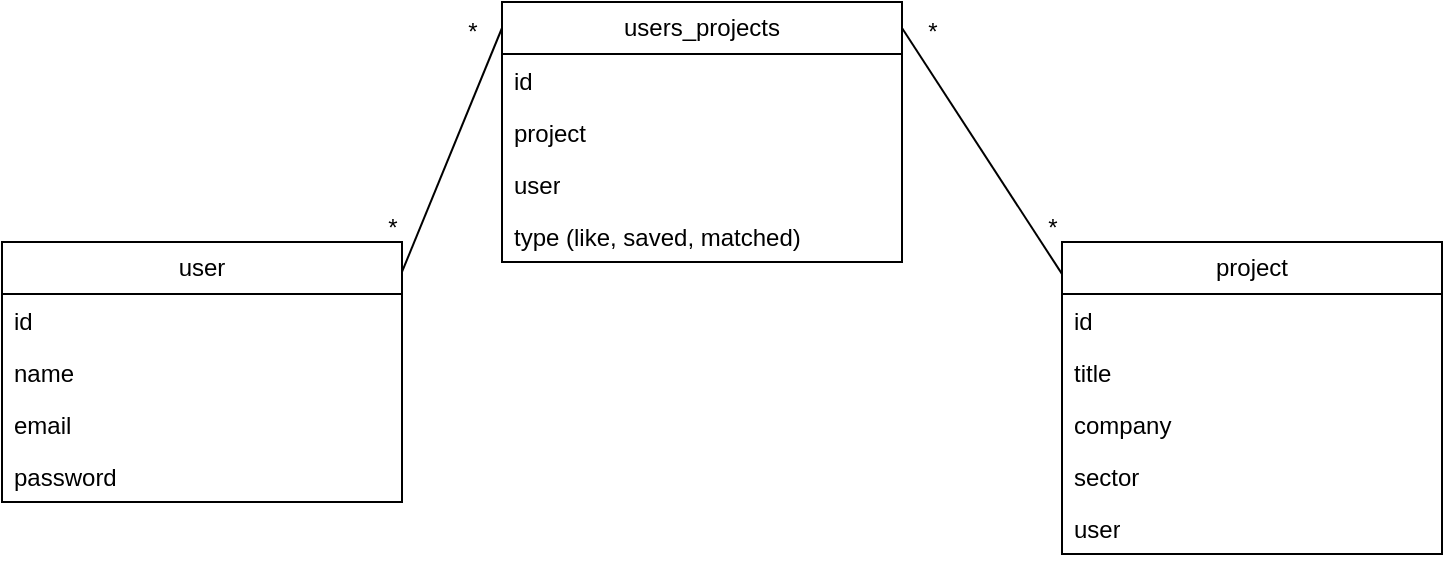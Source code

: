 <mxfile version="24.0.1" type="device">
  <diagram id="C5RBs43oDa-KdzZeNtuy" name="Page-1">
    <mxGraphModel dx="1434" dy="780" grid="1" gridSize="10" guides="1" tooltips="1" connect="1" arrows="1" fold="1" page="1" pageScale="1" pageWidth="827" pageHeight="1169" math="0" shadow="0">
      <root>
        <mxCell id="WIyWlLk6GJQsqaUBKTNV-0" />
        <mxCell id="WIyWlLk6GJQsqaUBKTNV-1" parent="WIyWlLk6GJQsqaUBKTNV-0" />
        <mxCell id="ina0yqYINT9F7OD9WhRq-4" value="user" style="swimlane;fontStyle=0;childLayout=stackLayout;horizontal=1;startSize=26;fillColor=none;horizontalStack=0;resizeParent=1;resizeParentMax=0;resizeLast=0;collapsible=1;marginBottom=0;whiteSpace=wrap;html=1;" parent="WIyWlLk6GJQsqaUBKTNV-1" vertex="1">
          <mxGeometry x="40" y="200" width="200" height="130" as="geometry" />
        </mxCell>
        <mxCell id="ina0yqYINT9F7OD9WhRq-5" value="id" style="text;strokeColor=none;fillColor=none;align=left;verticalAlign=top;spacingLeft=4;spacingRight=4;overflow=hidden;rotatable=0;points=[[0,0.5],[1,0.5]];portConstraint=eastwest;whiteSpace=wrap;html=1;" parent="ina0yqYINT9F7OD9WhRq-4" vertex="1">
          <mxGeometry y="26" width="200" height="26" as="geometry" />
        </mxCell>
        <mxCell id="ina0yqYINT9F7OD9WhRq-6" value="name" style="text;strokeColor=none;fillColor=none;align=left;verticalAlign=top;spacingLeft=4;spacingRight=4;overflow=hidden;rotatable=0;points=[[0,0.5],[1,0.5]];portConstraint=eastwest;whiteSpace=wrap;html=1;" parent="ina0yqYINT9F7OD9WhRq-4" vertex="1">
          <mxGeometry y="52" width="200" height="26" as="geometry" />
        </mxCell>
        <mxCell id="ina0yqYINT9F7OD9WhRq-20" value="email" style="text;strokeColor=none;fillColor=none;align=left;verticalAlign=top;spacingLeft=4;spacingRight=4;overflow=hidden;rotatable=0;points=[[0,0.5],[1,0.5]];portConstraint=eastwest;whiteSpace=wrap;html=1;" parent="ina0yqYINT9F7OD9WhRq-4" vertex="1">
          <mxGeometry y="78" width="200" height="26" as="geometry" />
        </mxCell>
        <mxCell id="ina0yqYINT9F7OD9WhRq-7" value="password" style="text;strokeColor=none;fillColor=none;align=left;verticalAlign=top;spacingLeft=4;spacingRight=4;overflow=hidden;rotatable=0;points=[[0,0.5],[1,0.5]];portConstraint=eastwest;whiteSpace=wrap;html=1;" parent="ina0yqYINT9F7OD9WhRq-4" vertex="1">
          <mxGeometry y="104" width="200" height="26" as="geometry" />
        </mxCell>
        <mxCell id="ina0yqYINT9F7OD9WhRq-12" value="project" style="swimlane;fontStyle=0;childLayout=stackLayout;horizontal=1;startSize=26;fillColor=none;horizontalStack=0;resizeParent=1;resizeParentMax=0;resizeLast=0;collapsible=1;marginBottom=0;whiteSpace=wrap;html=1;" parent="WIyWlLk6GJQsqaUBKTNV-1" vertex="1">
          <mxGeometry x="570" y="200" width="190" height="156" as="geometry" />
        </mxCell>
        <mxCell id="ina0yqYINT9F7OD9WhRq-13" value="id" style="text;strokeColor=none;fillColor=none;align=left;verticalAlign=top;spacingLeft=4;spacingRight=4;overflow=hidden;rotatable=0;points=[[0,0.5],[1,0.5]];portConstraint=eastwest;whiteSpace=wrap;html=1;" parent="ina0yqYINT9F7OD9WhRq-12" vertex="1">
          <mxGeometry y="26" width="190" height="26" as="geometry" />
        </mxCell>
        <mxCell id="ina0yqYINT9F7OD9WhRq-14" value="title" style="text;strokeColor=none;fillColor=none;align=left;verticalAlign=top;spacingLeft=4;spacingRight=4;overflow=hidden;rotatable=0;points=[[0,0.5],[1,0.5]];portConstraint=eastwest;whiteSpace=wrap;html=1;" parent="ina0yqYINT9F7OD9WhRq-12" vertex="1">
          <mxGeometry y="52" width="190" height="26" as="geometry" />
        </mxCell>
        <mxCell id="ina0yqYINT9F7OD9WhRq-15" value="company" style="text;strokeColor=none;fillColor=none;align=left;verticalAlign=top;spacingLeft=4;spacingRight=4;overflow=hidden;rotatable=0;points=[[0,0.5],[1,0.5]];portConstraint=eastwest;whiteSpace=wrap;html=1;" parent="ina0yqYINT9F7OD9WhRq-12" vertex="1">
          <mxGeometry y="78" width="190" height="26" as="geometry" />
        </mxCell>
        <mxCell id="ina0yqYINT9F7OD9WhRq-21" value="sector" style="text;strokeColor=none;fillColor=none;align=left;verticalAlign=top;spacingLeft=4;spacingRight=4;overflow=hidden;rotatable=0;points=[[0,0.5],[1,0.5]];portConstraint=eastwest;whiteSpace=wrap;html=1;" parent="ina0yqYINT9F7OD9WhRq-12" vertex="1">
          <mxGeometry y="104" width="190" height="26" as="geometry" />
        </mxCell>
        <mxCell id="B2oaxA86egRyUPU4wdBK-0" value="user" style="text;strokeColor=none;fillColor=none;align=left;verticalAlign=top;spacingLeft=4;spacingRight=4;overflow=hidden;rotatable=0;points=[[0,0.5],[1,0.5]];portConstraint=eastwest;whiteSpace=wrap;html=1;" vertex="1" parent="ina0yqYINT9F7OD9WhRq-12">
          <mxGeometry y="130" width="190" height="26" as="geometry" />
        </mxCell>
        <mxCell id="ina0yqYINT9F7OD9WhRq-23" value="users_projects" style="swimlane;fontStyle=0;childLayout=stackLayout;horizontal=1;startSize=26;fillColor=none;horizontalStack=0;resizeParent=1;resizeParentMax=0;resizeLast=0;collapsible=1;marginBottom=0;whiteSpace=wrap;html=1;" parent="WIyWlLk6GJQsqaUBKTNV-1" vertex="1">
          <mxGeometry x="290" y="80" width="200" height="130" as="geometry" />
        </mxCell>
        <mxCell id="ina0yqYINT9F7OD9WhRq-24" value="id" style="text;strokeColor=none;fillColor=none;align=left;verticalAlign=top;spacingLeft=4;spacingRight=4;overflow=hidden;rotatable=0;points=[[0,0.5],[1,0.5]];portConstraint=eastwest;whiteSpace=wrap;html=1;" parent="ina0yqYINT9F7OD9WhRq-23" vertex="1">
          <mxGeometry y="26" width="200" height="26" as="geometry" />
        </mxCell>
        <mxCell id="ina0yqYINT9F7OD9WhRq-25" value="project" style="text;strokeColor=none;fillColor=none;align=left;verticalAlign=top;spacingLeft=4;spacingRight=4;overflow=hidden;rotatable=0;points=[[0,0.5],[1,0.5]];portConstraint=eastwest;whiteSpace=wrap;html=1;" parent="ina0yqYINT9F7OD9WhRq-23" vertex="1">
          <mxGeometry y="52" width="200" height="26" as="geometry" />
        </mxCell>
        <mxCell id="ina0yqYINT9F7OD9WhRq-26" value="user" style="text;strokeColor=none;fillColor=none;align=left;verticalAlign=top;spacingLeft=4;spacingRight=4;overflow=hidden;rotatable=0;points=[[0,0.5],[1,0.5]];portConstraint=eastwest;whiteSpace=wrap;html=1;" parent="ina0yqYINT9F7OD9WhRq-23" vertex="1">
          <mxGeometry y="78" width="200" height="26" as="geometry" />
        </mxCell>
        <mxCell id="ina0yqYINT9F7OD9WhRq-27" value="type (like, saved, matched)" style="text;strokeColor=none;fillColor=none;align=left;verticalAlign=top;spacingLeft=4;spacingRight=4;overflow=hidden;rotatable=0;points=[[0,0.5],[1,0.5]];portConstraint=eastwest;whiteSpace=wrap;html=1;" parent="ina0yqYINT9F7OD9WhRq-23" vertex="1">
          <mxGeometry y="104" width="200" height="26" as="geometry" />
        </mxCell>
        <mxCell id="ina0yqYINT9F7OD9WhRq-28" value="" style="endArrow=none;html=1;rounded=0;entryX=0.005;entryY=0.1;entryDx=0;entryDy=0;entryPerimeter=0;exitX=1.005;exitY=0.115;exitDx=0;exitDy=0;exitPerimeter=0;" parent="WIyWlLk6GJQsqaUBKTNV-1" edge="1">
          <mxGeometry width="50" height="50" relative="1" as="geometry">
            <mxPoint x="240" y="214.95" as="sourcePoint" />
            <mxPoint x="290" y="93" as="targetPoint" />
          </mxGeometry>
        </mxCell>
        <mxCell id="ina0yqYINT9F7OD9WhRq-29" value="" style="endArrow=none;html=1;rounded=0;entryX=-0.005;entryY=0.103;entryDx=0;entryDy=0;entryPerimeter=0;exitX=0.99;exitY=0.1;exitDx=0;exitDy=0;exitPerimeter=0;" parent="WIyWlLk6GJQsqaUBKTNV-1" edge="1">
          <mxGeometry width="50" height="50" relative="1" as="geometry">
            <mxPoint x="490" y="93" as="sourcePoint" />
            <mxPoint x="570.05" y="216.068" as="targetPoint" />
          </mxGeometry>
        </mxCell>
        <mxCell id="ina0yqYINT9F7OD9WhRq-31" value="*" style="text;html=1;align=center;verticalAlign=middle;resizable=0;points=[];autosize=1;strokeColor=none;fillColor=none;" parent="WIyWlLk6GJQsqaUBKTNV-1" vertex="1">
          <mxGeometry x="220" y="178" width="30" height="30" as="geometry" />
        </mxCell>
        <mxCell id="ina0yqYINT9F7OD9WhRq-32" value="*" style="text;html=1;align=center;verticalAlign=middle;resizable=0;points=[];autosize=1;strokeColor=none;fillColor=none;" parent="WIyWlLk6GJQsqaUBKTNV-1" vertex="1">
          <mxGeometry x="260" y="80" width="30" height="30" as="geometry" />
        </mxCell>
        <mxCell id="ina0yqYINT9F7OD9WhRq-33" value="*" style="text;html=1;align=center;verticalAlign=middle;resizable=0;points=[];autosize=1;strokeColor=none;fillColor=none;" parent="WIyWlLk6GJQsqaUBKTNV-1" vertex="1">
          <mxGeometry x="490" y="80" width="30" height="30" as="geometry" />
        </mxCell>
        <mxCell id="ina0yqYINT9F7OD9WhRq-34" value="*" style="text;html=1;align=center;verticalAlign=middle;resizable=0;points=[];autosize=1;strokeColor=none;fillColor=none;" parent="WIyWlLk6GJQsqaUBKTNV-1" vertex="1">
          <mxGeometry x="550" y="178" width="30" height="30" as="geometry" />
        </mxCell>
      </root>
    </mxGraphModel>
  </diagram>
</mxfile>
